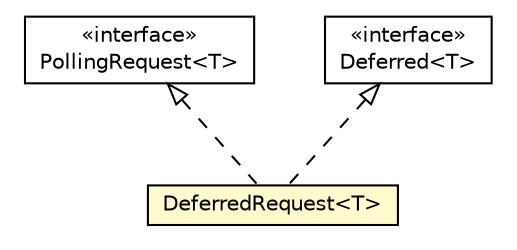 #!/usr/local/bin/dot
#
# Class diagram 
# Generated by UMLGraph version R5_6-24-gf6e263 (http://www.umlgraph.org/)
#

digraph G {
	edge [fontname="Helvetica",fontsize=10,labelfontname="Helvetica",labelfontsize=10];
	node [fontname="Helvetica",fontsize=10,shape=plaintext];
	nodesep=0.25;
	ranksep=0.5;
	// io.reinert.requestor.core.PollingRequest<T>
	c10910 [label=<<table title="io.reinert.requestor.core.PollingRequest" border="0" cellborder="1" cellspacing="0" cellpadding="2" port="p" href="../PollingRequest.html">
		<tr><td><table border="0" cellspacing="0" cellpadding="1">
<tr><td align="center" balign="center"> &#171;interface&#187; </td></tr>
<tr><td align="center" balign="center"> PollingRequest&lt;T&gt; </td></tr>
		</table></td></tr>
		</table>>, URL="../PollingRequest.html", fontname="Helvetica", fontcolor="black", fontsize=10.0];
	// io.reinert.requestor.core.Deferred<T>
	c10939 [label=<<table title="io.reinert.requestor.core.Deferred" border="0" cellborder="1" cellspacing="0" cellpadding="2" port="p" href="../Deferred.html">
		<tr><td><table border="0" cellspacing="0" cellpadding="1">
<tr><td align="center" balign="center"> &#171;interface&#187; </td></tr>
<tr><td align="center" balign="center"> Deferred&lt;T&gt; </td></tr>
		</table></td></tr>
		</table>>, URL="../Deferred.html", fontname="Helvetica", fontcolor="black", fontsize=10.0];
	// io.reinert.requestor.core.deferred.DeferredRequest<T>
	c11032 [label=<<table title="io.reinert.requestor.core.deferred.DeferredRequest" border="0" cellborder="1" cellspacing="0" cellpadding="2" port="p" bgcolor="lemonChiffon" href="./DeferredRequest.html">
		<tr><td><table border="0" cellspacing="0" cellpadding="1">
<tr><td align="center" balign="center"> DeferredRequest&lt;T&gt; </td></tr>
		</table></td></tr>
		</table>>, URL="./DeferredRequest.html", fontname="Helvetica", fontcolor="black", fontsize=10.0];
	//io.reinert.requestor.core.deferred.DeferredRequest<T> implements io.reinert.requestor.core.Deferred<T>
	c10939:p -> c11032:p [dir=back,arrowtail=empty,style=dashed];
	//io.reinert.requestor.core.deferred.DeferredRequest<T> implements io.reinert.requestor.core.PollingRequest<T>
	c10910:p -> c11032:p [dir=back,arrowtail=empty,style=dashed];
}

